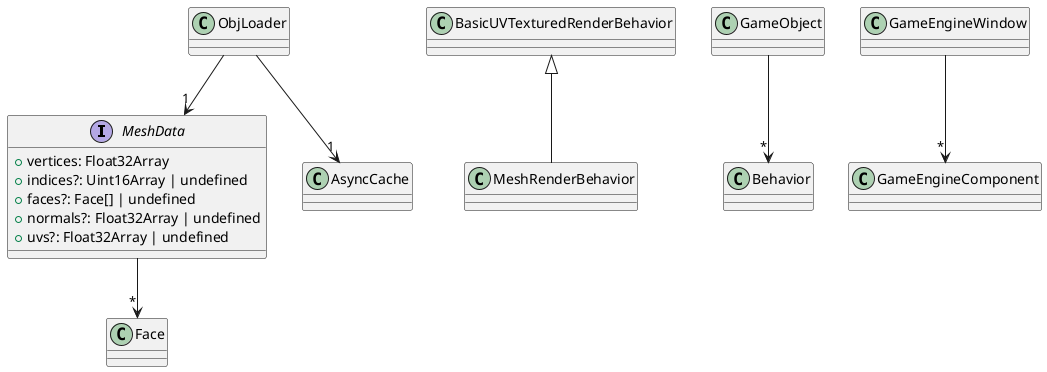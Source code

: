 @startuml
interface MeshData {
    +vertices: Float32Array
    +indices?: Uint16Array | undefined
    +faces?: Face[] | undefined
    +normals?: Float32Array | undefined
    +uvs?: Float32Array | undefined
}
class MeshRenderBehavior extends BasicUVTexturedRenderBehavior
class ObjLoader {
}
MeshData --> "*" Face
GameObject --> "*" Behavior
GameEngineWindow --> "*" GameEngineComponent
ObjLoader --> "1" AsyncCache
ObjLoader --> "1" MeshData
@enduml